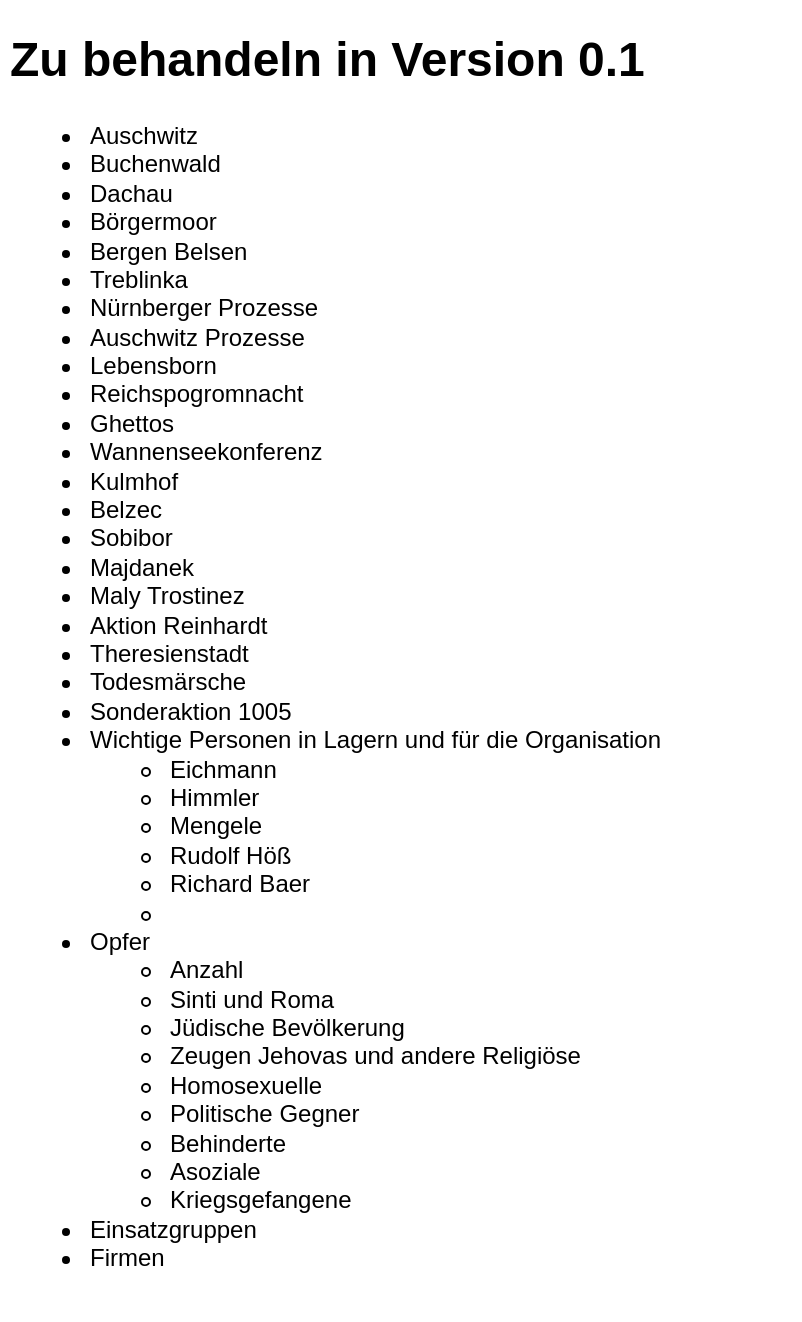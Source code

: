<mxfile version="14.1.1" type="github">
  <diagram id="IGmzV7Nyd5szp8fiv_cl" name="Page-1">
    <mxGraphModel dx="1117" dy="2828" grid="1" gridSize="10" guides="1" tooltips="1" connect="1" arrows="1" fold="1" page="1" pageScale="1" pageWidth="827" pageHeight="1169" math="0" shadow="0">
      <root>
        <mxCell id="0" />
        <mxCell id="1" parent="0" />
        <mxCell id="ljJuRXjwJsTKUHpfunZc-2" value="&lt;h1&gt;Zu behandeln in Version 0.1&lt;/h1&gt;&lt;p&gt;&lt;/p&gt;&lt;ul&gt;&lt;li&gt;Auschwitz&lt;/li&gt;&lt;li&gt;Buchenwald&lt;/li&gt;&lt;li&gt;Dachau&lt;/li&gt;&lt;li&gt;Börgermoor&lt;/li&gt;&lt;li&gt;Bergen Belsen&lt;/li&gt;&lt;li&gt;Treblinka&lt;/li&gt;&lt;li&gt;Nürnberger Prozesse&lt;/li&gt;&lt;li&gt;Auschwitz Prozesse&lt;/li&gt;&lt;li&gt;Lebensborn&lt;/li&gt;&lt;li&gt;Reichspogromnacht&lt;/li&gt;&lt;li&gt;Ghettos&lt;/li&gt;&lt;li&gt;Wannenseekonferenz&lt;/li&gt;&lt;li&gt;Kulmhof&lt;/li&gt;&lt;li&gt;Belzec&lt;/li&gt;&lt;li&gt;Sobibor&lt;/li&gt;&lt;li&gt;Majdanek&lt;/li&gt;&lt;li&gt;Maly Trostinez&lt;/li&gt;&lt;li&gt;Aktion Reinhardt&lt;/li&gt;&lt;li&gt;Theresienstadt&lt;/li&gt;&lt;li&gt;Todesmärsche&lt;/li&gt;&lt;li&gt;Sonderaktion 1005&lt;/li&gt;&lt;li&gt;Wichtige Personen in Lagern und für die Organisation&lt;/li&gt;&lt;ul&gt;&lt;li&gt;Eichmann&lt;/li&gt;&lt;li&gt;Himmler&lt;/li&gt;&lt;li&gt;Mengele&lt;/li&gt;&lt;li&gt;Rudolf Höß&lt;/li&gt;&lt;li&gt;Richard Baer&lt;/li&gt;&lt;li&gt;&lt;br&gt;&lt;/li&gt;&lt;/ul&gt;&lt;li&gt;Opfer&lt;/li&gt;&lt;ul&gt;&lt;li&gt;Anzahl&lt;/li&gt;&lt;li&gt;Sinti und Roma&lt;/li&gt;&lt;li&gt;Jüdische Bevölkerung&lt;/li&gt;&lt;li&gt;Zeugen Jehovas und andere Religiöse&lt;/li&gt;&lt;li&gt;Homosexuelle&lt;/li&gt;&lt;li&gt;Politische Gegner&lt;/li&gt;&lt;li&gt;Behinderte&lt;/li&gt;&lt;li&gt;Asoziale&lt;/li&gt;&lt;li&gt;Kriegsgefangene&lt;/li&gt;&lt;/ul&gt;&lt;li&gt;Einsatzgruppen&lt;/li&gt;&lt;li&gt;Firmen&lt;/li&gt;&lt;/ul&gt;&lt;p&gt;&lt;/p&gt;" style="text;html=1;strokeColor=none;fillColor=none;spacing=5;spacingTop=-20;whiteSpace=wrap;overflow=hidden;rounded=0;" vertex="1" parent="1">
          <mxGeometry width="400" height="650" as="geometry" />
        </mxCell>
      </root>
    </mxGraphModel>
  </diagram>
</mxfile>
